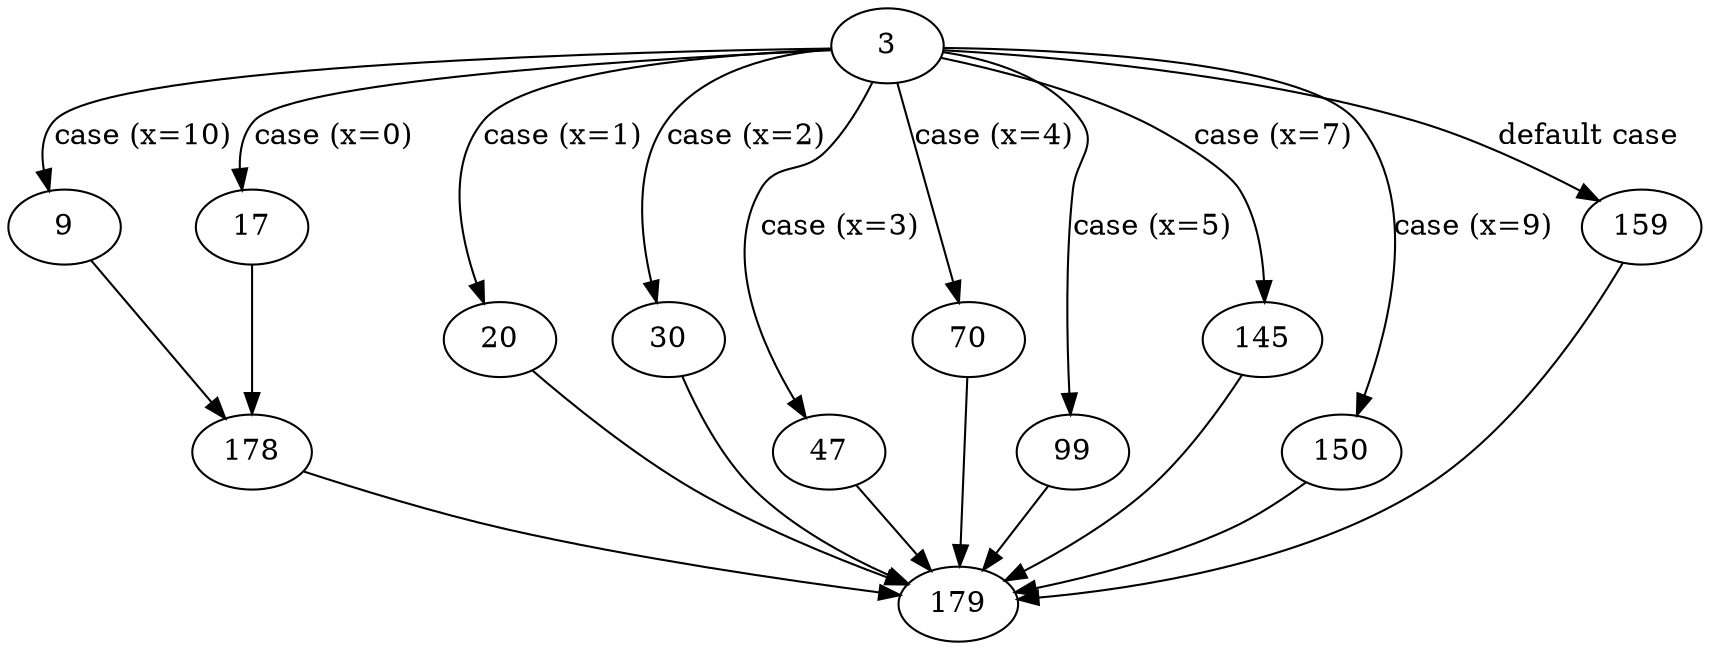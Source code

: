 strict digraph "sqlite3VdbeSerialGet" {
	// Node definitions.
	3 [entry=true];
	9;
	17;
	20;
	30;
	47;
	70;
	99;
	145;
	150;
	159;
	178;
	179;

	// Edge definitions.
	3 -> 9 [
		cond="case (x=10)"
		label="case (x=10)"
	];
	3 -> 17 [
		cond="case (x=0)"
		label="case (x=0)"
	];
	3 -> 20 [
		cond="case (x=1)"
		label="case (x=1)"
	];
	3 -> 30 [
		cond="case (x=2)"
		label="case (x=2)"
	];
	3 -> 47 [
		cond="case (x=3)"
		label="case (x=3)"
	];
	3 -> 70 [
		cond="case (x=4)"
		label="case (x=4)"
	];
	3 -> 99 [
		cond="case (x=5)"
		label="case (x=5)"
	];
	3 -> 145 [
		cond="case (x=7)"
		label="case (x=7)"
	];
	3 -> 150 [
		cond="case (x=9)"
		label="case (x=9)"
	];
	3 -> 159 [
		cond="default case"
		label="default case"
	];
	9 -> 178;
	17 -> 178;
	20 -> 179;
	30 -> 179;
	47 -> 179;
	70 -> 179;
	99 -> 179;
	145 -> 179;
	150 -> 179;
	159 -> 179;
	178 -> 179;
}